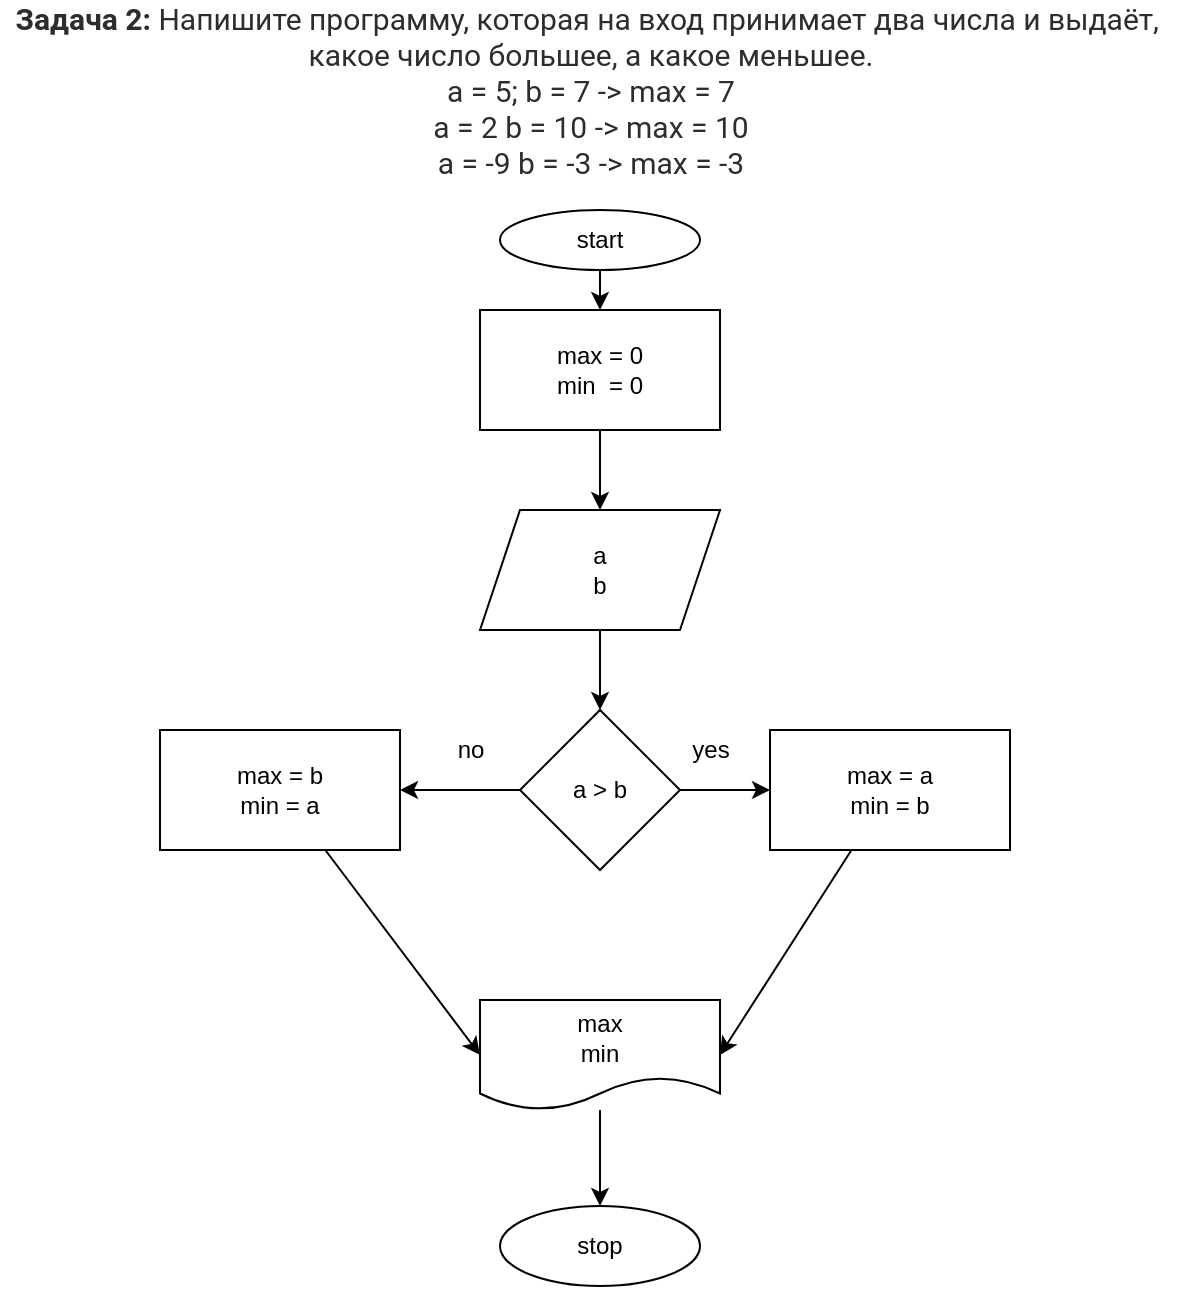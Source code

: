 <mxfile>
    <diagram id="OLj69XMCk77wJHo-B9f8" name="Задача 2">
        <mxGraphModel dx="1391" dy="598" grid="1" gridSize="10" guides="1" tooltips="1" connect="1" arrows="1" fold="1" page="1" pageScale="1" pageWidth="827" pageHeight="1169" math="0" shadow="0">
            <root>
                <mxCell id="0"/>
                <mxCell id="1" parent="0"/>
                <mxCell id="2" value="&lt;p style=&quot;box-sizing: border-box ; margin: 0px ; color: rgb(44 , 45 , 48) ; font-family: &amp;#34;roboto&amp;#34; , &amp;#34;san francisco&amp;#34; , &amp;#34;helvetica neue&amp;#34; , &amp;#34;helvetica&amp;#34; , &amp;#34;arial&amp;#34; ; font-size: 15px ; background-color: rgb(255 , 255 , 255)&quot;&gt;&lt;span style=&quot;box-sizing: border-box ; font-weight: 700&quot;&gt;Задача 2:&lt;/span&gt;&amp;nbsp;Напишите программу, которая на вход принимает два числа и выдаёт,&amp;nbsp;&lt;/p&gt;&lt;p style=&quot;box-sizing: border-box ; margin: 0px ; color: rgb(44 , 45 , 48) ; font-family: &amp;#34;roboto&amp;#34; , &amp;#34;san francisco&amp;#34; , &amp;#34;helvetica neue&amp;#34; , &amp;#34;helvetica&amp;#34; , &amp;#34;arial&amp;#34; ; font-size: 15px ; background-color: rgb(255 , 255 , 255)&quot;&gt;какое число большее, а какое меньшее.&lt;/p&gt;&lt;p style=&quot;box-sizing: border-box ; margin: 0px ; color: rgb(44 , 45 , 48) ; font-family: &amp;#34;roboto&amp;#34; , &amp;#34;san francisco&amp;#34; , &amp;#34;helvetica neue&amp;#34; , &amp;#34;helvetica&amp;#34; , &amp;#34;arial&amp;#34; ; font-size: 15px ; background-color: rgb(255 , 255 , 255)&quot;&gt;a = 5; b = 7 -&amp;gt; max = 7&lt;br style=&quot;box-sizing: border-box&quot;&gt;a = 2 b = 10 -&amp;gt; max = 10&lt;br style=&quot;box-sizing: border-box&quot;&gt;a = -9 b = -3 -&amp;gt; max = -3&lt;/p&gt;" style="text;html=1;align=center;verticalAlign=middle;resizable=0;points=[];autosize=1;strokeColor=none;fillColor=none;" parent="1" vertex="1">
                    <mxGeometry x="90" y="10" width="590" height="80" as="geometry"/>
                </mxCell>
                <mxCell id="11" value="" style="edgeStyle=none;html=1;" parent="1" source="3" target="7" edge="1">
                    <mxGeometry relative="1" as="geometry"/>
                </mxCell>
                <mxCell id="3" value="start" style="ellipse;whiteSpace=wrap;html=1;" parent="1" vertex="1">
                    <mxGeometry x="340" y="110" width="100" height="30" as="geometry"/>
                </mxCell>
                <mxCell id="13" value="" style="edgeStyle=none;html=1;" parent="1" source="4" target="5" edge="1">
                    <mxGeometry relative="1" as="geometry"/>
                </mxCell>
                <mxCell id="4" value="a&lt;br&gt;b" style="shape=parallelogram;perimeter=parallelogramPerimeter;whiteSpace=wrap;html=1;fixedSize=1;" parent="1" vertex="1">
                    <mxGeometry x="330" y="260" width="120" height="60" as="geometry"/>
                </mxCell>
                <mxCell id="14" value="" style="edgeStyle=none;html=1;" parent="1" source="5" target="6" edge="1">
                    <mxGeometry relative="1" as="geometry"/>
                </mxCell>
                <mxCell id="15" value="" style="edgeStyle=none;html=1;" parent="1" source="5" target="8" edge="1">
                    <mxGeometry relative="1" as="geometry"/>
                </mxCell>
                <mxCell id="5" value="a &amp;gt; b" style="rhombus;whiteSpace=wrap;html=1;" parent="1" vertex="1">
                    <mxGeometry x="350" y="360" width="80" height="80" as="geometry"/>
                </mxCell>
                <mxCell id="16" style="edgeStyle=none;html=1;entryX=1;entryY=0.5;entryDx=0;entryDy=0;" parent="1" source="6" target="9" edge="1">
                    <mxGeometry relative="1" as="geometry"/>
                </mxCell>
                <mxCell id="6" value="max = a&lt;br&gt;min = b" style="rounded=0;whiteSpace=wrap;html=1;" parent="1" vertex="1">
                    <mxGeometry x="475" y="370" width="120" height="60" as="geometry"/>
                </mxCell>
                <mxCell id="12" value="" style="edgeStyle=none;html=1;" parent="1" source="7" target="4" edge="1">
                    <mxGeometry relative="1" as="geometry"/>
                </mxCell>
                <mxCell id="7" value="max = 0&lt;br&gt;min&amp;nbsp; = 0" style="rounded=0;whiteSpace=wrap;html=1;" parent="1" vertex="1">
                    <mxGeometry x="330" y="160" width="120" height="60" as="geometry"/>
                </mxCell>
                <mxCell id="17" style="edgeStyle=none;html=1;entryX=0;entryY=0.5;entryDx=0;entryDy=0;" parent="1" source="8" target="9" edge="1">
                    <mxGeometry relative="1" as="geometry"/>
                </mxCell>
                <mxCell id="8" value="max = b&lt;br&gt;min = a" style="rounded=0;whiteSpace=wrap;html=1;" parent="1" vertex="1">
                    <mxGeometry x="170" y="370" width="120" height="60" as="geometry"/>
                </mxCell>
                <mxCell id="18" value="" style="edgeStyle=none;html=1;" parent="1" source="9" target="10" edge="1">
                    <mxGeometry relative="1" as="geometry"/>
                </mxCell>
                <mxCell id="9" value="max&lt;br&gt;min" style="shape=document;whiteSpace=wrap;html=1;boundedLbl=1;" parent="1" vertex="1">
                    <mxGeometry x="330" y="505" width="120" height="55" as="geometry"/>
                </mxCell>
                <mxCell id="10" value="stop" style="ellipse;whiteSpace=wrap;html=1;" parent="1" vertex="1">
                    <mxGeometry x="340" y="608" width="100" height="40" as="geometry"/>
                </mxCell>
                <mxCell id="19" value="no" style="text;html=1;align=center;verticalAlign=middle;resizable=0;points=[];autosize=1;strokeColor=none;fillColor=none;" vertex="1" parent="1">
                    <mxGeometry x="310" y="370" width="30" height="20" as="geometry"/>
                </mxCell>
                <mxCell id="20" value="yes" style="text;html=1;align=center;verticalAlign=middle;resizable=0;points=[];autosize=1;strokeColor=none;fillColor=none;" vertex="1" parent="1">
                    <mxGeometry x="430" y="370" width="30" height="20" as="geometry"/>
                </mxCell>
            </root>
        </mxGraphModel>
    </diagram>
</mxfile>